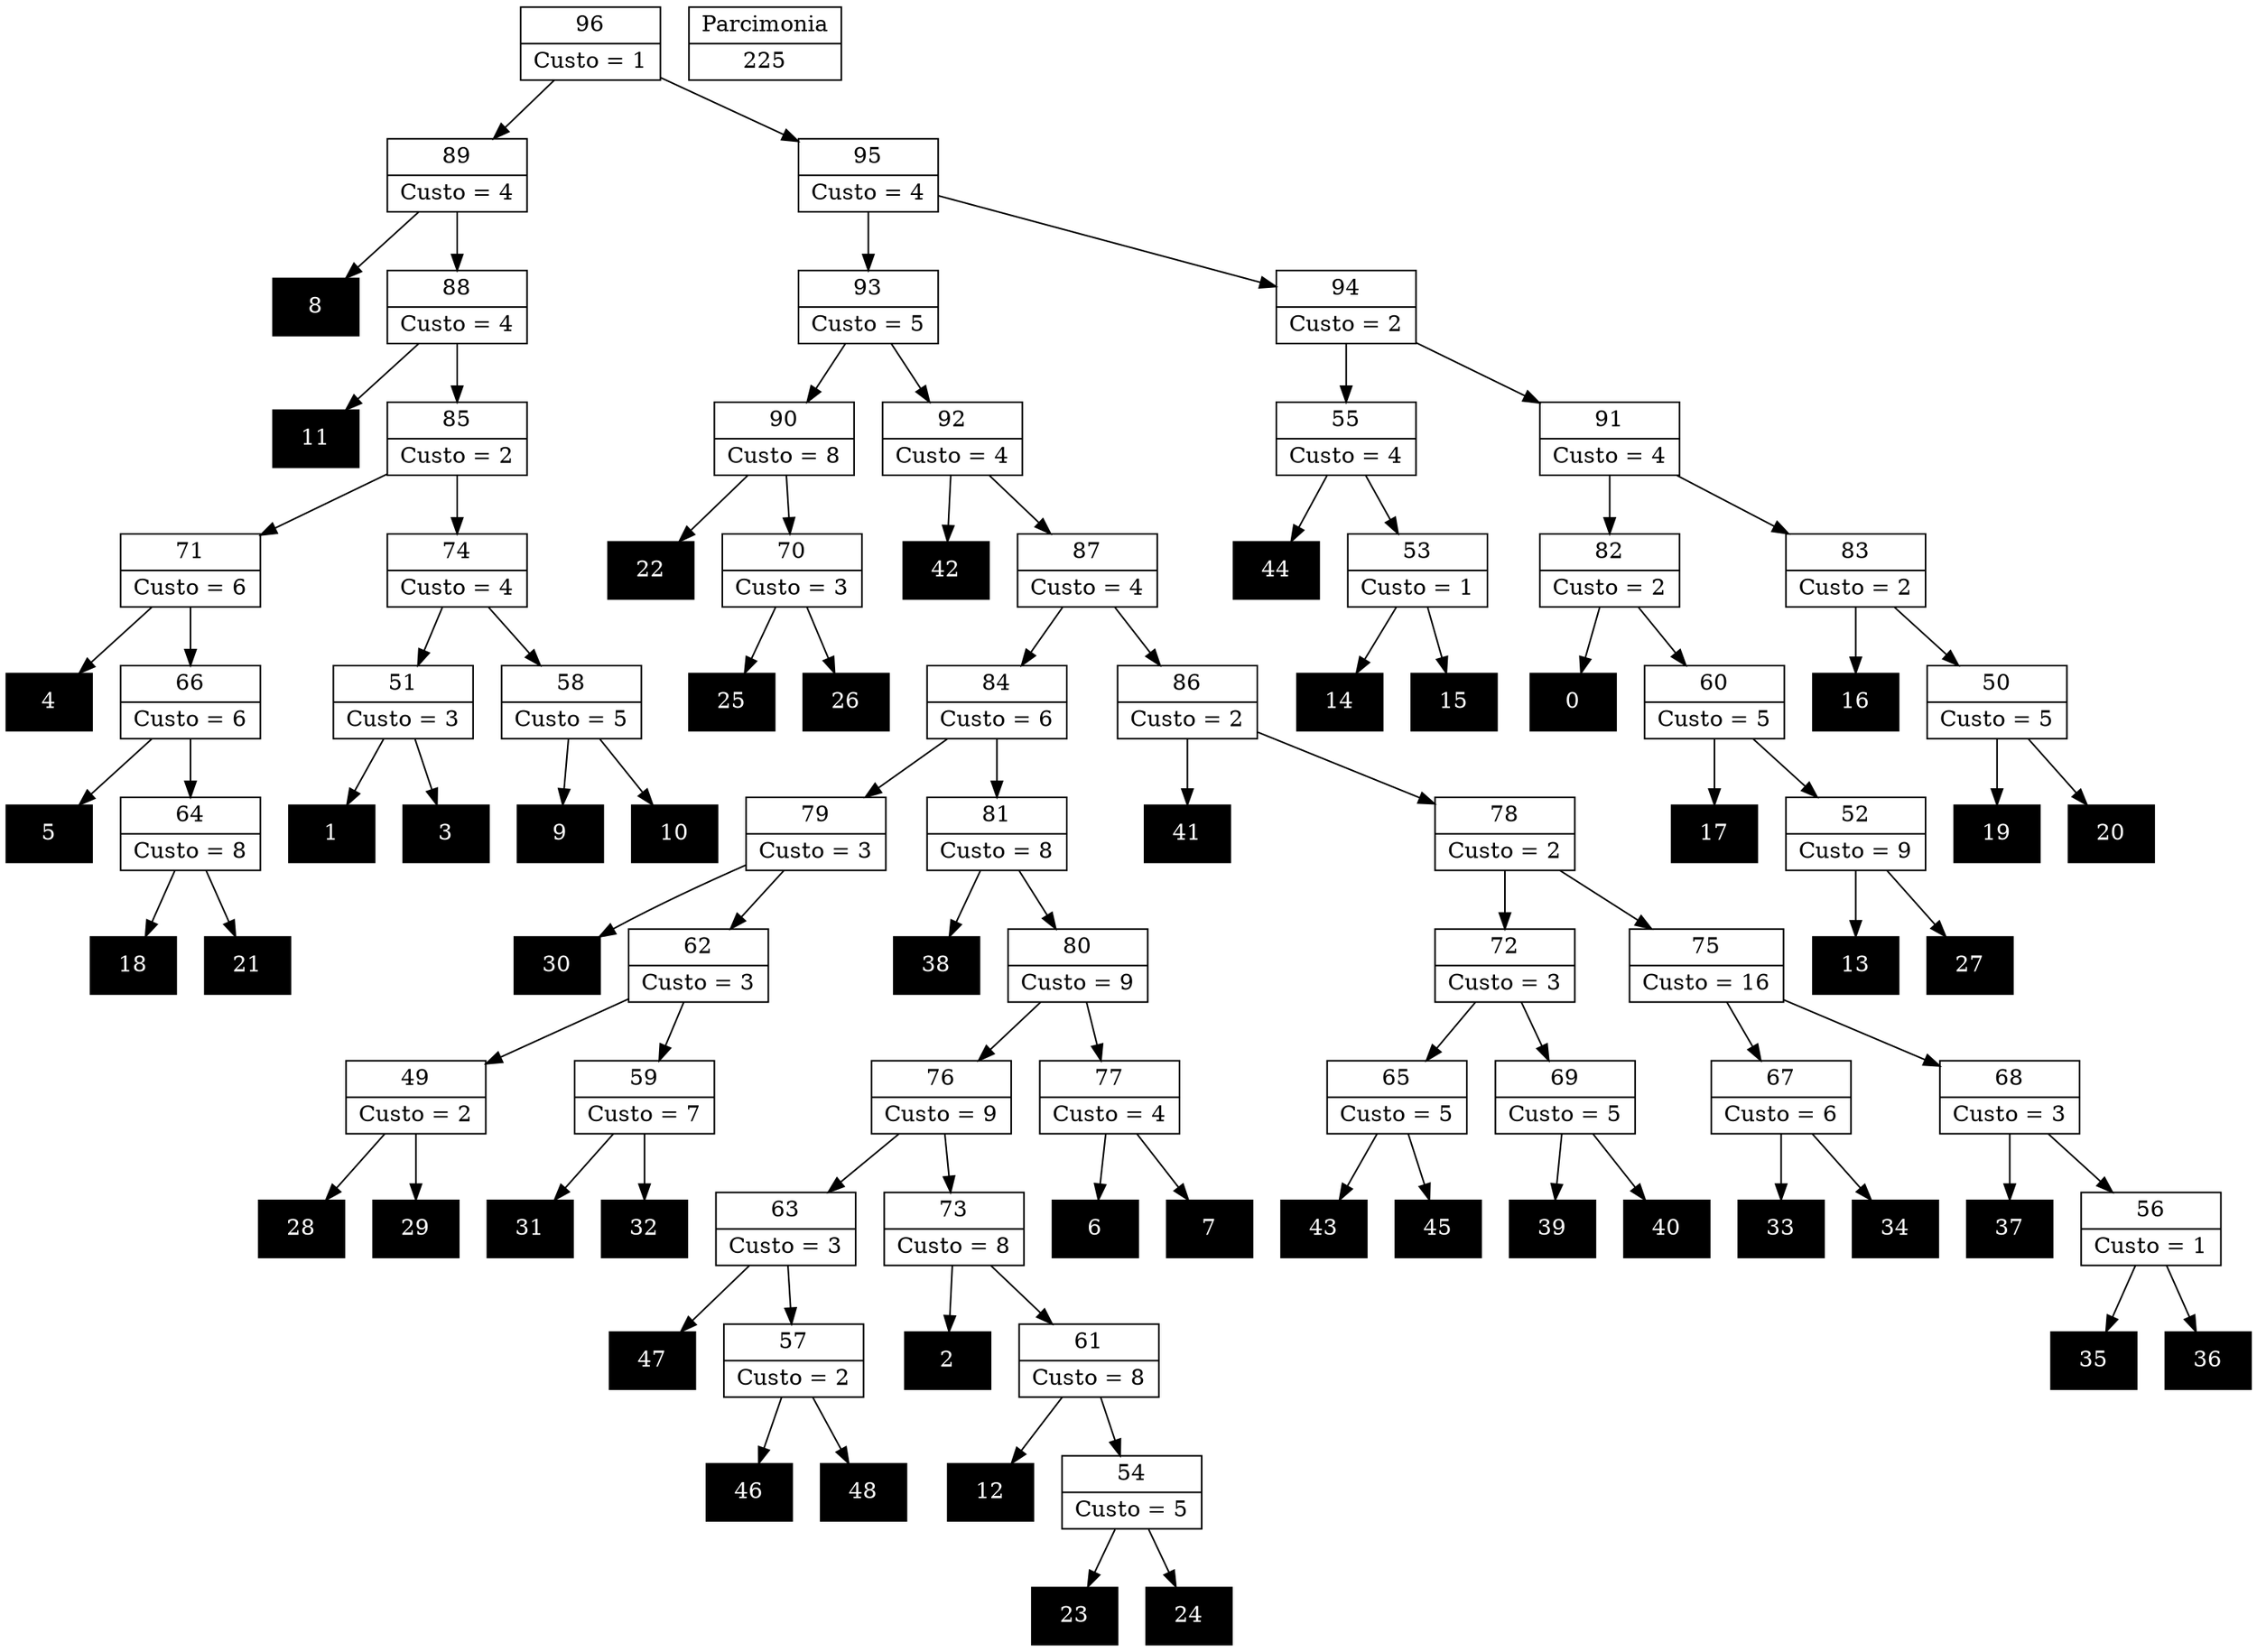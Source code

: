 Digraph G {
0 [shape="record", label="{0}",style=filled, color=black, fontcolor=white,fontsize=14, height=0.5]
1 [shape="record", label="{1}",style=filled, color=black, fontcolor=white,fontsize=14, height=0.5]
2 [shape="record", label="{2}",style=filled, color=black, fontcolor=white,fontsize=14, height=0.5]
3 [shape="record", label="{3}",style=filled, color=black, fontcolor=white,fontsize=14, height=0.5]
4 [shape="record", label="{4}",style=filled, color=black, fontcolor=white,fontsize=14, height=0.5]
5 [shape="record", label="{5}",style=filled, color=black, fontcolor=white,fontsize=14, height=0.5]
6 [shape="record", label="{6}",style=filled, color=black, fontcolor=white,fontsize=14, height=0.5]
7 [shape="record", label="{7}",style=filled, color=black, fontcolor=white,fontsize=14, height=0.5]
8 [shape="record", label="{8}",style=filled, color=black, fontcolor=white,fontsize=14, height=0.5]
9 [shape="record", label="{9}",style=filled, color=black, fontcolor=white,fontsize=14, height=0.5]
10 [shape="record", label="{10}",style=filled, color=black, fontcolor=white,fontsize=14, height=0.5]
11 [shape="record", label="{11}",style=filled, color=black, fontcolor=white,fontsize=14, height=0.5]
12 [shape="record", label="{12}",style=filled, color=black, fontcolor=white,fontsize=14, height=0.5]
13 [shape="record", label="{13}",style=filled, color=black, fontcolor=white,fontsize=14, height=0.5]
14 [shape="record", label="{14}",style=filled, color=black, fontcolor=white,fontsize=14, height=0.5]
15 [shape="record", label="{15}",style=filled, color=black, fontcolor=white,fontsize=14, height=0.5]
16 [shape="record", label="{16}",style=filled, color=black, fontcolor=white,fontsize=14, height=0.5]
17 [shape="record", label="{17}",style=filled, color=black, fontcolor=white,fontsize=14, height=0.5]
18 [shape="record", label="{18}",style=filled, color=black, fontcolor=white,fontsize=14, height=0.5]
19 [shape="record", label="{19}",style=filled, color=black, fontcolor=white,fontsize=14, height=0.5]
20 [shape="record", label="{20}",style=filled, color=black, fontcolor=white,fontsize=14, height=0.5]
21 [shape="record", label="{21}",style=filled, color=black, fontcolor=white,fontsize=14, height=0.5]
22 [shape="record", label="{22}",style=filled, color=black, fontcolor=white,fontsize=14, height=0.5]
23 [shape="record", label="{23}",style=filled, color=black, fontcolor=white,fontsize=14, height=0.5]
24 [shape="record", label="{24}",style=filled, color=black, fontcolor=white,fontsize=14, height=0.5]
25 [shape="record", label="{25}",style=filled, color=black, fontcolor=white,fontsize=14, height=0.5]
26 [shape="record", label="{26}",style=filled, color=black, fontcolor=white,fontsize=14, height=0.5]
27 [shape="record", label="{27}",style=filled, color=black, fontcolor=white,fontsize=14, height=0.5]
28 [shape="record", label="{28}",style=filled, color=black, fontcolor=white,fontsize=14, height=0.5]
29 [shape="record", label="{29}",style=filled, color=black, fontcolor=white,fontsize=14, height=0.5]
30 [shape="record", label="{30}",style=filled, color=black, fontcolor=white,fontsize=14, height=0.5]
31 [shape="record", label="{31}",style=filled, color=black, fontcolor=white,fontsize=14, height=0.5]
32 [shape="record", label="{32}",style=filled, color=black, fontcolor=white,fontsize=14, height=0.5]
33 [shape="record", label="{33}",style=filled, color=black, fontcolor=white,fontsize=14, height=0.5]
34 [shape="record", label="{34}",style=filled, color=black, fontcolor=white,fontsize=14, height=0.5]
35 [shape="record", label="{35}",style=filled, color=black, fontcolor=white,fontsize=14, height=0.5]
36 [shape="record", label="{36}",style=filled, color=black, fontcolor=white,fontsize=14, height=0.5]
37 [shape="record", label="{37}",style=filled, color=black, fontcolor=white,fontsize=14, height=0.5]
38 [shape="record", label="{38}",style=filled, color=black, fontcolor=white,fontsize=14, height=0.5]
39 [shape="record", label="{39}",style=filled, color=black, fontcolor=white,fontsize=14, height=0.5]
40 [shape="record", label="{40}",style=filled, color=black, fontcolor=white,fontsize=14, height=0.5]
41 [shape="record", label="{41}",style=filled, color=black, fontcolor=white,fontsize=14, height=0.5]
42 [shape="record", label="{42}",style=filled, color=black, fontcolor=white,fontsize=14, height=0.5]
43 [shape="record", label="{43}",style=filled, color=black, fontcolor=white,fontsize=14, height=0.5]
44 [shape="record", label="{44}",style=filled, color=black, fontcolor=white,fontsize=14, height=0.5]
45 [shape="record", label="{45}",style=filled, color=black, fontcolor=white,fontsize=14, height=0.5]
46 [shape="record", label="{46}",style=filled, color=black, fontcolor=white,fontsize=14, height=0.5]
47 [shape="record", label="{47}",style=filled, color=black, fontcolor=white,fontsize=14, height=0.5]
48 [shape="record", label="{48}",style=filled, color=black, fontcolor=white,fontsize=14, height=0.5]
49 [shape="record", label="{49|Custo = 2}"]
50 [shape="record", label="{50|Custo = 5}"]
51 [shape="record", label="{51|Custo = 3}"]
52 [shape="record", label="{52|Custo = 9}"]
53 [shape="record", label="{53|Custo = 1}"]
54 [shape="record", label="{54|Custo = 5}"]
55 [shape="record", label="{55|Custo = 4}"]
56 [shape="record", label="{56|Custo = 1}"]
57 [shape="record", label="{57|Custo = 2}"]
58 [shape="record", label="{58|Custo = 5}"]
59 [shape="record", label="{59|Custo = 7}"]
60 [shape="record", label="{60|Custo = 5}"]
61 [shape="record", label="{61|Custo = 8}"]
62 [shape="record", label="{62|Custo = 3}"]
63 [shape="record", label="{63|Custo = 3}"]
64 [shape="record", label="{64|Custo = 8}"]
65 [shape="record", label="{65|Custo = 5}"]
66 [shape="record", label="{66|Custo = 6}"]
67 [shape="record", label="{67|Custo = 6}"]
68 [shape="record", label="{68|Custo = 3}"]
69 [shape="record", label="{69|Custo = 5}"]
70 [shape="record", label="{70|Custo = 3}"]
71 [shape="record", label="{71|Custo = 6}"]
72 [shape="record", label="{72|Custo = 3}"]
73 [shape="record", label="{73|Custo = 8}"]
74 [shape="record", label="{74|Custo = 4}"]
75 [shape="record", label="{75|Custo = 16}"]
76 [shape="record", label="{76|Custo = 9}"]
77 [shape="record", label="{77|Custo = 4}"]
78 [shape="record", label="{78|Custo = 2}"]
79 [shape="record", label="{79|Custo = 3}"]
80 [shape="record", label="{80|Custo = 9}"]
81 [shape="record", label="{81|Custo = 8}"]
82 [shape="record", label="{82|Custo = 2}"]
83 [shape="record", label="{83|Custo = 2}"]
84 [shape="record", label="{84|Custo = 6}"]
85 [shape="record", label="{85|Custo = 2}"]
86 [shape="record", label="{86|Custo = 2}"]
87 [shape="record", label="{87|Custo = 4}"]
88 [shape="record", label="{88|Custo = 4}"]
89 [shape="record", label="{89|Custo = 4}"]
90 [shape="record", label="{90|Custo = 8}"]
91 [shape="record", label="{91|Custo = 4}"]
92 [shape="record", label="{92|Custo = 4}"]
93 [shape="record", label="{93|Custo = 5}"]
94 [shape="record", label="{94|Custo = 2}"]
95 [shape="record", label="{95|Custo = 4}"]
96 [shape="record", label="{96|Custo = 1}"]

49->29
49->28
50->20
50->19
51->3
51->1
52->27
52->13
53->15
53->14
54->24
54->23
55->53
55->44
56->36
56->35
57->48
57->46
58->10
58->9
59->32
59->31
60->52
60->17
61->54
61->12
62->59
62->49
63->57
63->47
64->21
64->18
65->45
65->43
66->64
66->5
67->34
67->33
68->56
68->37
69->40
69->39
70->26
70->25
71->66
71->4
72->69
72->65
73->61
73->2
74->58
74->51
75->68
75->67
76->73
76->63
77->7
77->6
78->75
78->72
79->62
79->30
80->77
80->76
81->80
81->38
82->60
82->0
83->50
83->16
84->81
84->79
85->74
85->71
86->78
86->41
87->86
87->84
88->85
88->11
89->88
89->8
90->70
90->22
91->83
91->82
92->87
92->42
93->92
93->90
94->91
94->55
95->94
95->93
96->95
96->89

225 [shape="record", label="{Parcimonia|225}"]
}